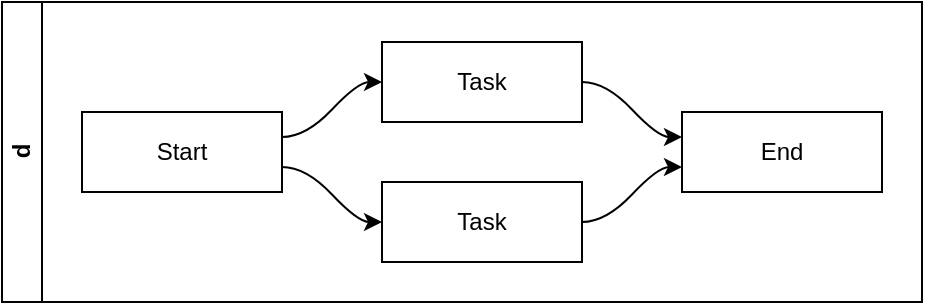 <mxfile>
    <diagram id="kLYLkq-XpZl8NvvChK1a" name="Page-1">
        <mxGraphModel dx="346" dy="221" grid="1" gridSize="10" guides="1" tooltips="1" connect="1" arrows="1" fold="1" page="1" pageScale="1" pageWidth="850" pageHeight="1100" math="0" shadow="0">
            <root>
                <mxCell id="0"/>
                <mxCell id="1" parent="0"/>
                <mxCell id="8" value="d" style="swimlane;html=1;startSize=20;horizontal=0;childLayout=flowLayout;flowOrientation=west;resizable=0;interRankCellSpacing=50;containerType=tree;" vertex="1" parent="1">
                    <mxGeometry x="20" y="40" width="460" height="150" as="geometry">
                        <mxRectangle x="20" y="40" width="30" height="30" as="alternateBounds"/>
                    </mxGeometry>
                </mxCell>
                <mxCell id="9" value="Start" style="whiteSpace=wrap;html=1;" vertex="1" parent="8">
                    <mxGeometry x="40" y="55" width="100" height="40" as="geometry"/>
                </mxCell>
                <mxCell id="10" value="Task" style="whiteSpace=wrap;html=1;" vertex="1" parent="8">
                    <mxGeometry x="190" y="20" width="100" height="40" as="geometry"/>
                </mxCell>
                <mxCell id="11" value="" style="html=1;curved=1;noEdgeStyle=1;orthogonal=1;" edge="1" parent="8" source="9" target="10">
                    <mxGeometry relative="1" as="geometry">
                        <Array as="points">
                            <mxPoint x="152" y="67.5"/>
                            <mxPoint x="178" y="40"/>
                        </Array>
                    </mxGeometry>
                </mxCell>
                <mxCell id="12" value="Task" style="whiteSpace=wrap;html=1;" vertex="1" parent="8">
                    <mxGeometry x="190" y="90" width="100" height="40" as="geometry"/>
                </mxCell>
                <mxCell id="13" value="" style="html=1;curved=1;noEdgeStyle=1;orthogonal=1;" edge="1" parent="8" source="9" target="12">
                    <mxGeometry relative="1" as="geometry">
                        <Array as="points">
                            <mxPoint x="152" y="82.5"/>
                            <mxPoint x="178" y="110"/>
                        </Array>
                    </mxGeometry>
                </mxCell>
                <mxCell id="14" value="End" style="whiteSpace=wrap;html=1;" vertex="1" parent="8">
                    <mxGeometry x="340" y="55" width="100" height="40" as="geometry"/>
                </mxCell>
                <mxCell id="15" value="" style="html=1;curved=1;noEdgeStyle=1;orthogonal=1;" edge="1" parent="8" source="10" target="14">
                    <mxGeometry relative="1" as="geometry">
                        <Array as="points">
                            <mxPoint x="302" y="40"/>
                            <mxPoint x="328" y="67.5"/>
                        </Array>
                    </mxGeometry>
                </mxCell>
                <mxCell id="16" value="" style="html=1;curved=1;noEdgeStyle=1;orthogonal=1;" edge="1" parent="8" source="12" target="14">
                    <mxGeometry relative="1" as="geometry">
                        <Array as="points">
                            <mxPoint x="302" y="110"/>
                            <mxPoint x="328" y="82.5"/>
                        </Array>
                    </mxGeometry>
                </mxCell>
            </root>
        </mxGraphModel>
    </diagram>
</mxfile>